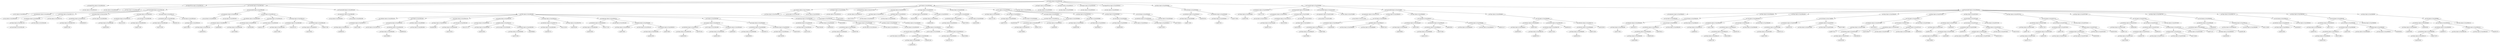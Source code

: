 strict digraph  {
<_ast.alias object at 0xa20681410>;
<_ast.ImportFrom object at 0xa20681450>;
<_ast.alias object at 0xa20681490>;
<_ast.ImportFrom object at 0xa20681510>;
<_ast.Str object at 0xa20681610>;
<_ast.Expr object at 0xa20681550>;
<_ast.arg object at 0xa20681650>;
<_ast.arguments object at 0xa20681690>;
<_ast.Load object at 0x10295c1d0>;
<_ast.Name object at 0xa20681790>;
<_ast.Store object at 0x10295c290>;
<_ast.Attribute object at 0xa206816d0>;
<_ast.Num object at 0xa20681750>;
<_ast.Assign object at 0xa20681710>;
<_ast.Name object at 0xa206817d0>;
Load9257549;
<_ast.Attribute object at 0xa20681810>;
Store8098470;
<_ast.Num object at 0xa20681890>;
<_ast.Assign object at 0xa2a13d790>;
<_ast.Name object at 0xa206818d0>;
Load9329444;
<_ast.Attribute object at 0xa20681910>;
Store1419235;
<_ast.Name object at 0xa20681950>;
Load5271958;
<_ast.Call object at 0xa20681990>;
<_ast.Assign object at 0xa20681850>;
<_ast.Name object at 0xa20681a90>;
Load7312305;
<_ast.Attribute object at 0xa206819d0>;
Store6061104;
<_ast.Name object at 0xa20681b10>;
Load2574006;
<_ast.Call object at 0xa20681a50>;
<_ast.Assign object at 0xa20681a10>;
<_ast.FunctionDef object at 0xa206815d0>;
<_ast.arg object at 0xa20681b90>;
<_ast.arg object at 0xa20681b50>;
<_ast.arguments object at 0xa20681ad0>;
<_ast.Name object at 0xa20681c50>;
Load5506765;
<_ast.Attribute object at 0xa20681c90>;
Load8489366;
<_ast.withitem object at 0xa20681bd0>;
<_ast.Name object at 0xa20681d90>;
Load7285406;
<_ast.Attribute object at 0xa20681cd0>;
Store4643891;
<_ast.Name object at 0xa20681d50>;
Load4241734;
<_ast.Assign object at 0xa20681d10>;
<_ast.Name object at 0xa20681e90>;
Load2473408;
<_ast.Attribute object at 0xa20681dd0>;
Store3916741;
<_ast.Name object at 0xa20681f10>;
Load1540041;
<_ast.Attribute object at 0xa20681e50>;
Load4017095;
<_ast.Assign object at 0xa20681e10>;
<_ast.With object at 0xa20681c10>;
<_ast.FunctionDef object at 0xa18065ad0>;
<_ast.arg object at 0xa20681f50>;
<_ast.arg object at 0xa20681090>;
<_ast.arguments object at 0xa20681f90>;
<_ast.Name object at 0xa20845250>;
Load6666232;
<_ast.Attribute object at 0xa20845110>;
Load2213849;
<_ast.withitem object at 0xa20845190>;
<_ast.Not object at 0x1029617d0>;
<_ast.Name object at 0xa208450d0>;
Load3198969;
<_ast.Attribute object at 0xa20845350>;
Load8695528;
<_ast.UnaryOp object at 0xa20845050>;
<_ast.Num object at 0xa208453d0>;
<_ast.Return object at 0xa1fd595d0>;
<_ast.If object at 0xa208452d0>;
<_ast.Name object at 0xa20845450>;
Store8093089;
<_ast.Name object at 0xa208454d0>;
Load1422916;
<_ast.Call object at 0xa208451d0>;
<_ast.Assign object at 0xa20845150>;
<_ast.Name object at 0xa20845550>;
Store1267119;
<_ast.Name object at 0xa208455d0>;
Load3610056;
<_ast.Sub object at 0x10295cd50>;
<_ast.Name object at 0xa20845690>;
Load7872002;
<_ast.Attribute object at 0xa20845390>;
Load1868068;
<_ast.BinOp object at 0xa20845310>;
<_ast.Assign object at 0xa20845290>;
<_ast.Name object at 0xa20845490>;
Load3484719;
<_ast.Attribute object at 0xa20845710>;
Store142349;
<_ast.Name object at 0xa20845790>;
Load2595289;
<_ast.Assign object at 0xa20845410>;
<_ast.Name object at 0xa20845590>;
Load5616929;
<_ast.Attribute object at 0xa20845810>;
Store3172342;
<_ast.Add object at 0x10295cc90>;
<_ast.Name object at 0xa20845650>;
Load9750657;
<_ast.Mult object at 0x10295ce10>;
<_ast.Name object at 0xa208456d0>;
Load3621959;
<_ast.Attribute object at 0xa20845910>;
Load8479585;
<_ast.BinOp object at 0xa20845890>;
<_ast.AugAssign object at 0xa20845510>;
<_ast.Name object at 0xa208457d0>;
Load5939302;
<_ast.Attribute object at 0xa20845a10>;
Load7831592;
<_ast.Gt object at 0x102961d90>;
<_ast.Name object at 0xa20845850>;
Load8451049;
<_ast.Attribute object at 0xa20845a90>;
Load6638287;
<_ast.Compare object at 0xa20845750>;
<_ast.Name object at 0xa20845bd0>;
Load4480058;
<_ast.Attribute object at 0xa208458d0>;
Store4685747;
<_ast.Name object at 0xa20845c50>;
Load7269294;
<_ast.Attribute object at 0xa20845950>;
Load9136679;
<_ast.Assign object at 0xa20845b50>;
<_ast.If object at 0xa20845990>;
<_ast.Name object at 0xa20845a50>;
Load2103192;
<_ast.Attribute object at 0xa20845cd0>;
Store7663459;
<_ast.Name object at 0xa20845d50>;
Load4940320;
<_ast.AugAssign object at 0xa208459d0>;
Sub5258058;
<_ast.Name object at 0xa20845e50>;
Load106935;
<_ast.Attribute object at 0xa20845b90>;
Load4827867;
<_ast.GtE object at 0x102961e50>;
<_ast.Num object at 0xa20845c10>;
<_ast.Compare object at 0xa20845dd0>;
<_ast.Num object at 0xa20845c90>;
<_ast.Return object at 0xa20845ed0>;
<_ast.USub object at 0x102961950>;
<_ast.Name object at 0xa20845f90>;
Load6463493;
<_ast.Attribute object at 0xa20845d90>;
Load5001428;
<_ast.UnaryOp object at 0xa20845fd0>;
<_ast.Div object at 0x10295cf90>;
<_ast.Name object at 0xa20845f10>;
Load5192778;
<_ast.Attribute object at 0xa20845e10>;
Load2295882;
<_ast.BinOp object at 0xa20845d10>;
<_ast.Return object at 0xa20845f50>;
<_ast.If object at 0xa20845ad0>;
<_ast.With object at 0xa20681fd0>;
<_ast.FunctionDef object at 0xa20681ed0>;
<_ast.ClassDef object at 0xa20681590>;
<_ast.Name object at 0xa19594390>;
Load7309293;
<_ast.Eq object at 0x102961a90>;
<_ast.Str object at 0xa20839050>;
<_ast.Compare object at 0xa17e5a350>;
<_ast.alias object at 0xa20839150>;
<_ast.Import object at 0xa20839090>;
<_ast.alias object at 0xa20839110>;
<_ast.ImportFrom object at 0xa23197c90>;
<_ast.Name object at 0xa20839190>;
Store2755974;
<_ast.Num object at 0xa20839210>;
<_ast.Num object at 0xa208392d0>;
<_ast.BinOp object at 0xa20839250>;
Mult2644339;
<_ast.Assign object at 0xa208391d0>;
<_ast.Name object at 0xa20839350>;
Store4053586;
<_ast.Name object at 0xa20839410>;
Load8256248;
<_ast.Call object at 0xa20839310>;
<_ast.Assign object at 0xa20839290>;
<_ast.Name object at 0xa20839510>;
Load6150059;
<_ast.Attribute object at 0xa20839450>;
Load2708796;
<_ast.Name object at 0xa208394d0>;
Load4245099;
<_ast.Call object at 0xa20839490>;
<_ast.Expr object at 0xa208393d0>;
<_ast.Name object at 0xa20839550>;
Store1101249;
<_ast.Name object at 0xa208395d0>;
Load8795159;
<_ast.Num object at 0xa20839690>;
<_ast.Call object at 0xa20839610>;
<_ast.Name object at 0xa20839710>;
Store9934042;
<_ast.Name object at 0xa20839750>;
Load7384803;
<_ast.Attribute object at 0xa20839790>;
Load9517476;
<_ast.Name object at 0xa20839810>;
Load495560;
<_ast.Call object at 0xa208396d0>;
<_ast.Assign object at 0xa20839650>;
<_ast.Name object at 0xa20839850>;
Load6587960;
<_ast.Name object at 0xa20839910>;
Load7885627;
<_ast.Call object at 0xa20839890>;
<_ast.Expr object at 0xa208397d0>;
<_ast.Name object at 0xa20839950>;
Load5561905;
<_ast.Str object at 0xa20839a10>;
<_ast.Call object at 0xa20839990>;
<_ast.Expr object at 0xa208398d0>;
<_ast.For object at 0xa20839590>;
<_ast.Name object at 0xa20839b10>;
Load5723870;
<_ast.Attribute object at 0xa20839a50>;
Load7394453;
<_ast.Num object at 0xa20839ad0>;
<_ast.Call object at 0xa20839a90>;
<_ast.Expr object at 0xa208399d0>;
<_ast.If object at 0xa20845e90>;
<_ast.alias object at 0xa20839b50>;
<_ast.Import object at 0xa20839b90>;
<_ast.alias object at 0xa20839bd0>;
<_ast.Import object at 0xa20839c10>;
<_ast.alias object at 0xa20839c50>;
<_ast.Import object at 0xa20839c90>;
<_ast.alias object at 0xa20839cd0>;
<_ast.ImportFrom object at 0xa20839d10>;
<_ast.Name object at 0xa20839dd0>;
Load8711828;
<_ast.Attribute object at 0xa20839e10>;
Load4381943;
<_ast.Name object at 0xa20839e50>;
Load973201;
<_ast.Attribute object at 0xa20839e90>;
Load4715094;
<_ast.Call object at 0xa20839d50>;
<_ast.Expr object at 0xa20839d90>;
<_ast.Name object at 0xa20839ed0>;
Load4837883;
<_ast.Attribute object at 0xa20839f50>;
Load1157303;
<_ast.arg object at 0xa191a8a10>;
<_ast.arguments object at 0xa20839f10>;
<_ast.Name object at 0xa21e04ad0>;
Load4037149;
<_ast.Attribute object at 0xa21e04110>;
Store2292844;
<_ast.Name object at 0xa16adb310>;
Load1281036;
<_ast.Call object at 0xa2c24b250>;
<_ast.Assign object at 0xa1919ef90>;
<_ast.FunctionDef object at 0xa20839fd0>;
<_ast.arg object at 0xa26154f50>;
<_ast.arguments object at 0xa26154e90>;
<_ast.Pass object at 0xa1919af90>;
<_ast.FunctionDef object at 0xa26162e90>;
<_ast.arg object at 0xa21e12390>;
<_ast.arguments object at 0xa1919c190>;
<_ast.Name object at 0xa2068ac50>;
Load4788942;
<_ast.Attribute object at 0xa2068ac90>;
Load8758461;
<_ast.Attribute object at 0xa2068acd0>;
Load2999558;
<_ast.Num object at 0xa2068abd0>;
<_ast.Num object at 0xa2068ab90>;
<_ast.BinOp object at 0xa2068ac10>;
Mult9974182;
<_ast.Call object at 0xa2068ad90>;
<_ast.Expr object at 0xa2068ad10>;
<_ast.Name object at 0xa2068aa90>;
Load8198695;
<_ast.Attribute object at 0xa2068aad0>;
Load5333490;
<_ast.Name object at 0xa2068a9d0>;
Load4142519;
<_ast.Attribute object at 0xa2068aa10>;
Load1974400;
<_ast.Attribute object at 0xa2068aa50>;
Load6628954;
<_ast.Num object at 0xa2068a950>;
<_ast.Num object at 0xa2068a910>;
<_ast.BinOp object at 0xa2068a990>;
Mult6224117;
<_ast.Call object at 0xa2068ab10>;
<_ast.Expr object at 0xa2068ab50>;
<_ast.Name object at 0xa2068a810>;
Load6046265;
<_ast.Attribute object at 0xa2068a850>;
Load8376916;
<_ast.Name object at 0xa2068a750>;
Load8897019;
<_ast.Attribute object at 0xa2068a790>;
Load2375326;
<_ast.Attribute object at 0xa2068a7d0>;
Load8005425;
<_ast.Name object at 0xa2068a690>;
Load9044746;
<_ast.Attribute object at 0xa2068a6d0>;
Load6214168;
<_ast.Attribute object at 0xa2068a710>;
Load1020545;
<_ast.Call object at 0xa2068a890>;
<_ast.Expr object at 0xa2068a8d0>;
<_ast.FunctionDef object at 0xa1919afd0>;
<_ast.arg object at 0xa2068a5d0>;
<_ast.arguments object at 0xa2068a610>;
<_ast.Name object at 0xa2068a490>;
Load3373595;
<_ast.Attribute object at 0xa2068a4d0>;
Load5430270;
<_ast.Name object at 0xa2068a390>;
Load6294694;
<_ast.Attribute object at 0xa2068a3d0>;
Load6942636;
<_ast.Attribute object at 0xa2068a410>;
Load5538413;
<_ast.Num object at 0xa2068a350>;
<_ast.Call object at 0xa2068a450>;
<_ast.Num object at 0xa2068a310>;
<_ast.Call object at 0xa2068a550>;
<_ast.Expr object at 0xa2068a590>;
<_ast.Name object at 0xa2068a210>;
Load8685257;
<_ast.Attribute object at 0xa2068a250>;
Load2113890;
<_ast.Name object at 0xa2068a110>;
Load657563;
<_ast.Attribute object at 0xa2068a150>;
Load4168599;
<_ast.Attribute object at 0xa2068a190>;
Load2652792;
<_ast.Num object at 0xa2068a0d0>;
<_ast.Call object at 0xa2068a1d0>;
<_ast.Num object at 0xa2068a090>;
<_ast.Call object at 0xa2068a290>;
<_ast.Expr object at 0xa2068a2d0>;
<_ast.Name object at 0xa2067bf50>;
Load6703825;
<_ast.Attribute object at 0xa2067bf90>;
Load3015122;
<_ast.Attribute object at 0xa2067bfd0>;
Load5424781;
<_ast.Num object at 0xa2067bed0>;
<_ast.Num object at 0xa2067be90>;
<_ast.BinOp object at 0xa2067bf10>;
Mult2074688;
<_ast.Call object at 0xa17e69d90>;
<_ast.Expr object at 0xa2068a050>;
<_ast.Name object at 0xa2067bd90>;
Load9677621;
<_ast.Attribute object at 0xa2067bdd0>;
Load1268146;
<_ast.Name object at 0xa2067bc50>;
Load2429205;
<_ast.Attribute object at 0xa2067bcd0>;
Load3488318;
<_ast.Attribute object at 0xa2067bd10>;
Load2552840;
<_ast.Num object at 0xa2067bbd0>;
<_ast.Num object at 0xa2067bb90>;
<_ast.BinOp object at 0xa2067bc10>;
Mult9565910;
<_ast.Call object at 0xa2067bd50>;
<_ast.Num object at 0xa2067bb50>;
<_ast.Call object at 0xa2067be10>;
<_ast.Expr object at 0xa2067be50>;
<_ast.Name object at 0xa2067ba50>;
Load9651193;
<_ast.Attribute object at 0xa2067ba90>;
Load4856617;
<_ast.Name object at 0xa2067b950>;
Load1185962;
<_ast.Attribute object at 0xa2067b990>;
Load8548887;
<_ast.Attribute object at 0xa2067b9d0>;
Load4829767;
<_ast.Num object at 0xa2067b890>;
<_ast.Num object at 0xa2067b850>;
<_ast.BinOp object at 0xa2067b8d0>;
Mult9423525;
<_ast.Num object at 0xa2067b810>;
<_ast.BinOp object at 0xa2067b910>;
Mult1616419;
<_ast.Call object at 0xa2067ba10>;
<_ast.Num object at 0xa2067b7d0>;
<_ast.Call object at 0xa2067bad0>;
<_ast.Expr object at 0xa2067bb10>;
<_ast.Name object at 0xa2067b690>;
Load8977561;
<_ast.Attribute object at 0xa2067b6d0>;
Load3527230;
<_ast.Name object at 0xa2067b590>;
Load2537732;
<_ast.Attribute object at 0xa2067b5d0>;
Load6925991;
<_ast.Attribute object at 0xa2067b610>;
Load8337364;
<_ast.Num object at 0xa2067b4d0>;
<_ast.Num object at 0xa2067b490>;
<_ast.BinOp object at 0xa2067b510>;
Mult6049382;
<_ast.Num object at 0xa2067b450>;
<_ast.BinOp object at 0xa2067b550>;
Mult2819505;
<_ast.Call object at 0xa2067b650>;
<_ast.Num object at 0xa2067b410>;
<_ast.Call object at 0xa2067b710>;
<_ast.Expr object at 0xa2067b750>;
<_ast.Name object at 0xa2067b2d0>;
Load8511422;
<_ast.Attribute object at 0xa2067b310>;
Load6604994;
<_ast.Name object at 0xa2067b1d0>;
Load1238450;
<_ast.Attribute object at 0xa2067b210>;
Load4003760;
<_ast.Attribute object at 0xa2067b250>;
Load684150;
<_ast.Num object at 0xa2067b110>;
<_ast.Num object at 0xa2067b0d0>;
<_ast.BinOp object at 0xa2067b150>;
Mult2740483;
<_ast.Num object at 0xa2067b090>;
<_ast.BinOp object at 0xa2067b190>;
Mult971437;
<_ast.Call object at 0xa2067b290>;
<_ast.Num object at 0xa2067b050>;
<_ast.Call object at 0xa2067b350>;
<_ast.Expr object at 0xa2067b3d0>;
<_ast.Name object at 0xa20685650>;
Load5484303;
<_ast.Attribute object at 0xa20685a90>;
Load4081298;
<_ast.Attribute object at 0xa20685ad0>;
Load2969307;
<_ast.Num object at 0xa20685c50>;
<_ast.Num object at 0xa206858d0>;
<_ast.BinOp object at 0xa20685c10>;
Mult1152489;
<_ast.Call object at 0xa20685850>;
<_ast.Expr object at 0xa206857d0>;
<_ast.Name object at 0xa20685b10>;
Load8324390;
<_ast.Attribute object at 0xa20685450>;
Load4908407;
<_ast.Num object at 0xa20685b50>;
<_ast.Call object at 0xa20685510>;
<_ast.Expr object at 0xa20685710>;
<_ast.Name object at 0xa20685d50>;
Load6567922;
<_ast.Attribute object at 0xa20685d10>;
Load1271511;
<_ast.Name object at 0xa20685e50>;
Load4976352;
<_ast.Attribute object at 0xa20685e10>;
Load7613894;
<_ast.Attribute object at 0xa20685dd0>;
Load407298;
<_ast.Num object at 0xa20685ed0>;
<_ast.Num object at 0xa20685f10>;
<_ast.BinOp object at 0xa20685e90>;
Mult8485851;
<_ast.Call object at 0xa20685d90>;
<_ast.Num object at 0xa20685f50>;
<_ast.Call object at 0xa20685cd0>;
<_ast.Expr object at 0xa20685c90>;
<_ast.Name object at 0xa20685b90>;
Load8449565;
<_ast.Attribute object at 0xa20685bd0>;
Load6569582;
<_ast.Name object at 0xa20685110>;
Load3555092;
<_ast.Attribute object at 0xa206850d0>;
Load4274079;
<_ast.Attribute object at 0xa20685090>;
Load6088773;
<_ast.Num object at 0xa20685190>;
<_ast.Num object at 0xa206851d0>;
<_ast.BinOp object at 0xa20685150>;
Mult381579;
<_ast.Call object at 0xa20685050>;
<_ast.Num object at 0xa20685210>;
<_ast.Call object at 0xa20685fd0>;
<_ast.Expr object at 0xa20685f90>;
<_ast.FunctionDef object at 0xa2068a650>;
<_ast.ClassDef object at 0xa20839f90>;
<_ast.Module object at 0xa20681390>;
<_ast.ImportFrom object at 0xa20681450> -> <_ast.alias object at 0xa20681410>;
<_ast.ImportFrom object at 0xa20681510> -> <_ast.alias object at 0xa20681490>;
<_ast.Expr object at 0xa20681550> -> <_ast.Str object at 0xa20681610>;
<_ast.arguments object at 0xa20681690> -> <_ast.arg object at 0xa20681650>;
<_ast.Name object at 0xa20681790> -> <_ast.Load object at 0x10295c1d0>;
<_ast.Attribute object at 0xa206816d0> -> <_ast.Name object at 0xa20681790>;
<_ast.Attribute object at 0xa206816d0> -> <_ast.Store object at 0x10295c290>;
<_ast.Assign object at 0xa20681710> -> <_ast.Attribute object at 0xa206816d0>;
<_ast.Assign object at 0xa20681710> -> <_ast.Num object at 0xa20681750>;
<_ast.Name object at 0xa206817d0> -> Load9257549;
<_ast.Attribute object at 0xa20681810> -> <_ast.Name object at 0xa206817d0>;
<_ast.Attribute object at 0xa20681810> -> Store8098470;
<_ast.Assign object at 0xa2a13d790> -> <_ast.Attribute object at 0xa20681810>;
<_ast.Assign object at 0xa2a13d790> -> <_ast.Num object at 0xa20681890>;
<_ast.Name object at 0xa206818d0> -> Load9329444;
<_ast.Attribute object at 0xa20681910> -> <_ast.Name object at 0xa206818d0>;
<_ast.Attribute object at 0xa20681910> -> Store1419235;
<_ast.Name object at 0xa20681950> -> Load5271958;
<_ast.Call object at 0xa20681990> -> <_ast.Name object at 0xa20681950>;
<_ast.Assign object at 0xa20681850> -> <_ast.Attribute object at 0xa20681910>;
<_ast.Assign object at 0xa20681850> -> <_ast.Call object at 0xa20681990>;
<_ast.Name object at 0xa20681a90> -> Load7312305;
<_ast.Attribute object at 0xa206819d0> -> <_ast.Name object at 0xa20681a90>;
<_ast.Attribute object at 0xa206819d0> -> Store6061104;
<_ast.Name object at 0xa20681b10> -> Load2574006;
<_ast.Call object at 0xa20681a50> -> <_ast.Name object at 0xa20681b10>;
<_ast.Assign object at 0xa20681a10> -> <_ast.Attribute object at 0xa206819d0>;
<_ast.Assign object at 0xa20681a10> -> <_ast.Call object at 0xa20681a50>;
<_ast.FunctionDef object at 0xa206815d0> -> <_ast.arguments object at 0xa20681690>;
<_ast.FunctionDef object at 0xa206815d0> -> <_ast.Assign object at 0xa20681710>;
<_ast.FunctionDef object at 0xa206815d0> -> <_ast.Assign object at 0xa2a13d790>;
<_ast.FunctionDef object at 0xa206815d0> -> <_ast.Assign object at 0xa20681850>;
<_ast.FunctionDef object at 0xa206815d0> -> <_ast.Assign object at 0xa20681a10>;
<_ast.arguments object at 0xa20681ad0> -> <_ast.arg object at 0xa20681b90>;
<_ast.arguments object at 0xa20681ad0> -> <_ast.arg object at 0xa20681b50>;
<_ast.Name object at 0xa20681c50> -> Load5506765;
<_ast.Attribute object at 0xa20681c90> -> <_ast.Name object at 0xa20681c50>;
<_ast.Attribute object at 0xa20681c90> -> Load8489366;
<_ast.withitem object at 0xa20681bd0> -> <_ast.Attribute object at 0xa20681c90>;
<_ast.Name object at 0xa20681d90> -> Load7285406;
<_ast.Attribute object at 0xa20681cd0> -> <_ast.Name object at 0xa20681d90>;
<_ast.Attribute object at 0xa20681cd0> -> Store4643891;
<_ast.Name object at 0xa20681d50> -> Load4241734;
<_ast.Assign object at 0xa20681d10> -> <_ast.Attribute object at 0xa20681cd0>;
<_ast.Assign object at 0xa20681d10> -> <_ast.Name object at 0xa20681d50>;
<_ast.Name object at 0xa20681e90> -> Load2473408;
<_ast.Attribute object at 0xa20681dd0> -> <_ast.Name object at 0xa20681e90>;
<_ast.Attribute object at 0xa20681dd0> -> Store3916741;
<_ast.Name object at 0xa20681f10> -> Load1540041;
<_ast.Attribute object at 0xa20681e50> -> <_ast.Name object at 0xa20681f10>;
<_ast.Attribute object at 0xa20681e50> -> Load4017095;
<_ast.Assign object at 0xa20681e10> -> <_ast.Attribute object at 0xa20681dd0>;
<_ast.Assign object at 0xa20681e10> -> <_ast.Attribute object at 0xa20681e50>;
<_ast.With object at 0xa20681c10> -> <_ast.withitem object at 0xa20681bd0>;
<_ast.With object at 0xa20681c10> -> <_ast.Assign object at 0xa20681d10>;
<_ast.With object at 0xa20681c10> -> <_ast.Assign object at 0xa20681e10>;
<_ast.FunctionDef object at 0xa18065ad0> -> <_ast.arguments object at 0xa20681ad0>;
<_ast.FunctionDef object at 0xa18065ad0> -> <_ast.With object at 0xa20681c10>;
<_ast.arguments object at 0xa20681f90> -> <_ast.arg object at 0xa20681f50>;
<_ast.arguments object at 0xa20681f90> -> <_ast.arg object at 0xa20681090>;
<_ast.Name object at 0xa20845250> -> Load6666232;
<_ast.Attribute object at 0xa20845110> -> <_ast.Name object at 0xa20845250>;
<_ast.Attribute object at 0xa20845110> -> Load2213849;
<_ast.withitem object at 0xa20845190> -> <_ast.Attribute object at 0xa20845110>;
<_ast.Name object at 0xa208450d0> -> Load3198969;
<_ast.Attribute object at 0xa20845350> -> <_ast.Name object at 0xa208450d0>;
<_ast.Attribute object at 0xa20845350> -> Load8695528;
<_ast.UnaryOp object at 0xa20845050> -> <_ast.Not object at 0x1029617d0>;
<_ast.UnaryOp object at 0xa20845050> -> <_ast.Attribute object at 0xa20845350>;
<_ast.Return object at 0xa1fd595d0> -> <_ast.Num object at 0xa208453d0>;
<_ast.If object at 0xa208452d0> -> <_ast.UnaryOp object at 0xa20845050>;
<_ast.If object at 0xa208452d0> -> <_ast.Return object at 0xa1fd595d0>;
<_ast.Name object at 0xa20845450> -> Store8093089;
<_ast.Name object at 0xa208454d0> -> Load1422916;
<_ast.Call object at 0xa208451d0> -> <_ast.Name object at 0xa208454d0>;
<_ast.Assign object at 0xa20845150> -> <_ast.Name object at 0xa20845450>;
<_ast.Assign object at 0xa20845150> -> <_ast.Call object at 0xa208451d0>;
<_ast.Name object at 0xa20845550> -> Store1267119;
<_ast.Name object at 0xa208455d0> -> Load3610056;
<_ast.Name object at 0xa20845690> -> Load7872002;
<_ast.Attribute object at 0xa20845390> -> <_ast.Name object at 0xa20845690>;
<_ast.Attribute object at 0xa20845390> -> Load1868068;
<_ast.BinOp object at 0xa20845310> -> <_ast.Name object at 0xa208455d0>;
<_ast.BinOp object at 0xa20845310> -> <_ast.Sub object at 0x10295cd50>;
<_ast.BinOp object at 0xa20845310> -> <_ast.Attribute object at 0xa20845390>;
<_ast.Assign object at 0xa20845290> -> <_ast.Name object at 0xa20845550>;
<_ast.Assign object at 0xa20845290> -> <_ast.BinOp object at 0xa20845310>;
<_ast.Name object at 0xa20845490> -> Load3484719;
<_ast.Attribute object at 0xa20845710> -> <_ast.Name object at 0xa20845490>;
<_ast.Attribute object at 0xa20845710> -> Store142349;
<_ast.Name object at 0xa20845790> -> Load2595289;
<_ast.Assign object at 0xa20845410> -> <_ast.Attribute object at 0xa20845710>;
<_ast.Assign object at 0xa20845410> -> <_ast.Name object at 0xa20845790>;
<_ast.Name object at 0xa20845590> -> Load5616929;
<_ast.Attribute object at 0xa20845810> -> <_ast.Name object at 0xa20845590>;
<_ast.Attribute object at 0xa20845810> -> Store3172342;
<_ast.Name object at 0xa20845650> -> Load9750657;
<_ast.Name object at 0xa208456d0> -> Load3621959;
<_ast.Attribute object at 0xa20845910> -> <_ast.Name object at 0xa208456d0>;
<_ast.Attribute object at 0xa20845910> -> Load8479585;
<_ast.BinOp object at 0xa20845890> -> <_ast.Name object at 0xa20845650>;
<_ast.BinOp object at 0xa20845890> -> <_ast.Mult object at 0x10295ce10>;
<_ast.BinOp object at 0xa20845890> -> <_ast.Attribute object at 0xa20845910>;
<_ast.AugAssign object at 0xa20845510> -> <_ast.Attribute object at 0xa20845810>;
<_ast.AugAssign object at 0xa20845510> -> <_ast.Add object at 0x10295cc90>;
<_ast.AugAssign object at 0xa20845510> -> <_ast.BinOp object at 0xa20845890>;
<_ast.Name object at 0xa208457d0> -> Load5939302;
<_ast.Attribute object at 0xa20845a10> -> <_ast.Name object at 0xa208457d0>;
<_ast.Attribute object at 0xa20845a10> -> Load7831592;
<_ast.Name object at 0xa20845850> -> Load8451049;
<_ast.Attribute object at 0xa20845a90> -> <_ast.Name object at 0xa20845850>;
<_ast.Attribute object at 0xa20845a90> -> Load6638287;
<_ast.Compare object at 0xa20845750> -> <_ast.Attribute object at 0xa20845a10>;
<_ast.Compare object at 0xa20845750> -> <_ast.Gt object at 0x102961d90>;
<_ast.Compare object at 0xa20845750> -> <_ast.Attribute object at 0xa20845a90>;
<_ast.Name object at 0xa20845bd0> -> Load4480058;
<_ast.Attribute object at 0xa208458d0> -> <_ast.Name object at 0xa20845bd0>;
<_ast.Attribute object at 0xa208458d0> -> Store4685747;
<_ast.Name object at 0xa20845c50> -> Load7269294;
<_ast.Attribute object at 0xa20845950> -> <_ast.Name object at 0xa20845c50>;
<_ast.Attribute object at 0xa20845950> -> Load9136679;
<_ast.Assign object at 0xa20845b50> -> <_ast.Attribute object at 0xa208458d0>;
<_ast.Assign object at 0xa20845b50> -> <_ast.Attribute object at 0xa20845950>;
<_ast.If object at 0xa20845990> -> <_ast.Compare object at 0xa20845750>;
<_ast.If object at 0xa20845990> -> <_ast.Assign object at 0xa20845b50>;
<_ast.Name object at 0xa20845a50> -> Load2103192;
<_ast.Attribute object at 0xa20845cd0> -> <_ast.Name object at 0xa20845a50>;
<_ast.Attribute object at 0xa20845cd0> -> Store7663459;
<_ast.Name object at 0xa20845d50> -> Load4940320;
<_ast.AugAssign object at 0xa208459d0> -> <_ast.Attribute object at 0xa20845cd0>;
<_ast.AugAssign object at 0xa208459d0> -> Sub5258058;
<_ast.AugAssign object at 0xa208459d0> -> <_ast.Name object at 0xa20845d50>;
<_ast.Name object at 0xa20845e50> -> Load106935;
<_ast.Attribute object at 0xa20845b90> -> <_ast.Name object at 0xa20845e50>;
<_ast.Attribute object at 0xa20845b90> -> Load4827867;
<_ast.Compare object at 0xa20845dd0> -> <_ast.Attribute object at 0xa20845b90>;
<_ast.Compare object at 0xa20845dd0> -> <_ast.GtE object at 0x102961e50>;
<_ast.Compare object at 0xa20845dd0> -> <_ast.Num object at 0xa20845c10>;
<_ast.Return object at 0xa20845ed0> -> <_ast.Num object at 0xa20845c90>;
<_ast.Name object at 0xa20845f90> -> Load6463493;
<_ast.Attribute object at 0xa20845d90> -> <_ast.Name object at 0xa20845f90>;
<_ast.Attribute object at 0xa20845d90> -> Load5001428;
<_ast.UnaryOp object at 0xa20845fd0> -> <_ast.USub object at 0x102961950>;
<_ast.UnaryOp object at 0xa20845fd0> -> <_ast.Attribute object at 0xa20845d90>;
<_ast.Name object at 0xa20845f10> -> Load5192778;
<_ast.Attribute object at 0xa20845e10> -> <_ast.Name object at 0xa20845f10>;
<_ast.Attribute object at 0xa20845e10> -> Load2295882;
<_ast.BinOp object at 0xa20845d10> -> <_ast.UnaryOp object at 0xa20845fd0>;
<_ast.BinOp object at 0xa20845d10> -> <_ast.Div object at 0x10295cf90>;
<_ast.BinOp object at 0xa20845d10> -> <_ast.Attribute object at 0xa20845e10>;
<_ast.Return object at 0xa20845f50> -> <_ast.BinOp object at 0xa20845d10>;
<_ast.If object at 0xa20845ad0> -> <_ast.Compare object at 0xa20845dd0>;
<_ast.If object at 0xa20845ad0> -> <_ast.Return object at 0xa20845ed0>;
<_ast.If object at 0xa20845ad0> -> <_ast.Return object at 0xa20845f50>;
<_ast.With object at 0xa20681fd0> -> <_ast.withitem object at 0xa20845190>;
<_ast.With object at 0xa20681fd0> -> <_ast.If object at 0xa208452d0>;
<_ast.With object at 0xa20681fd0> -> <_ast.Assign object at 0xa20845150>;
<_ast.With object at 0xa20681fd0> -> <_ast.Assign object at 0xa20845290>;
<_ast.With object at 0xa20681fd0> -> <_ast.Assign object at 0xa20845410>;
<_ast.With object at 0xa20681fd0> -> <_ast.AugAssign object at 0xa20845510>;
<_ast.With object at 0xa20681fd0> -> <_ast.If object at 0xa20845990>;
<_ast.With object at 0xa20681fd0> -> <_ast.AugAssign object at 0xa208459d0>;
<_ast.With object at 0xa20681fd0> -> <_ast.If object at 0xa20845ad0>;
<_ast.FunctionDef object at 0xa20681ed0> -> <_ast.arguments object at 0xa20681f90>;
<_ast.FunctionDef object at 0xa20681ed0> -> <_ast.With object at 0xa20681fd0>;
<_ast.ClassDef object at 0xa20681590> -> <_ast.Expr object at 0xa20681550>;
<_ast.ClassDef object at 0xa20681590> -> <_ast.FunctionDef object at 0xa206815d0>;
<_ast.ClassDef object at 0xa20681590> -> <_ast.FunctionDef object at 0xa18065ad0>;
<_ast.ClassDef object at 0xa20681590> -> <_ast.FunctionDef object at 0xa20681ed0>;
<_ast.Name object at 0xa19594390> -> Load7309293;
<_ast.Compare object at 0xa17e5a350> -> <_ast.Name object at 0xa19594390>;
<_ast.Compare object at 0xa17e5a350> -> <_ast.Eq object at 0x102961a90>;
<_ast.Compare object at 0xa17e5a350> -> <_ast.Str object at 0xa20839050>;
<_ast.Import object at 0xa20839090> -> <_ast.alias object at 0xa20839150>;
<_ast.ImportFrom object at 0xa23197c90> -> <_ast.alias object at 0xa20839110>;
<_ast.Name object at 0xa20839190> -> Store2755974;
<_ast.BinOp object at 0xa20839250> -> <_ast.Num object at 0xa20839210>;
<_ast.BinOp object at 0xa20839250> -> Mult2644339;
<_ast.BinOp object at 0xa20839250> -> <_ast.Num object at 0xa208392d0>;
<_ast.Assign object at 0xa208391d0> -> <_ast.Name object at 0xa20839190>;
<_ast.Assign object at 0xa208391d0> -> <_ast.BinOp object at 0xa20839250>;
<_ast.Name object at 0xa20839350> -> Store4053586;
<_ast.Name object at 0xa20839410> -> Load8256248;
<_ast.Call object at 0xa20839310> -> <_ast.Name object at 0xa20839410>;
<_ast.Assign object at 0xa20839290> -> <_ast.Name object at 0xa20839350>;
<_ast.Assign object at 0xa20839290> -> <_ast.Call object at 0xa20839310>;
<_ast.Name object at 0xa20839510> -> Load6150059;
<_ast.Attribute object at 0xa20839450> -> <_ast.Name object at 0xa20839510>;
<_ast.Attribute object at 0xa20839450> -> Load2708796;
<_ast.Name object at 0xa208394d0> -> Load4245099;
<_ast.Call object at 0xa20839490> -> <_ast.Attribute object at 0xa20839450>;
<_ast.Call object at 0xa20839490> -> <_ast.Name object at 0xa208394d0>;
<_ast.Expr object at 0xa208393d0> -> <_ast.Call object at 0xa20839490>;
<_ast.Name object at 0xa20839550> -> Store1101249;
<_ast.Name object at 0xa208395d0> -> Load8795159;
<_ast.Call object at 0xa20839610> -> <_ast.Name object at 0xa208395d0>;
<_ast.Call object at 0xa20839610> -> <_ast.Num object at 0xa20839690>;
<_ast.Name object at 0xa20839710> -> Store9934042;
<_ast.Name object at 0xa20839750> -> Load7384803;
<_ast.Attribute object at 0xa20839790> -> <_ast.Name object at 0xa20839750>;
<_ast.Attribute object at 0xa20839790> -> Load9517476;
<_ast.Name object at 0xa20839810> -> Load495560;
<_ast.Call object at 0xa208396d0> -> <_ast.Attribute object at 0xa20839790>;
<_ast.Call object at 0xa208396d0> -> <_ast.Name object at 0xa20839810>;
<_ast.Assign object at 0xa20839650> -> <_ast.Name object at 0xa20839710>;
<_ast.Assign object at 0xa20839650> -> <_ast.Call object at 0xa208396d0>;
<_ast.Name object at 0xa20839850> -> Load6587960;
<_ast.Name object at 0xa20839910> -> Load7885627;
<_ast.Call object at 0xa20839890> -> <_ast.Name object at 0xa20839850>;
<_ast.Call object at 0xa20839890> -> <_ast.Name object at 0xa20839910>;
<_ast.Expr object at 0xa208397d0> -> <_ast.Call object at 0xa20839890>;
<_ast.Name object at 0xa20839950> -> Load5561905;
<_ast.Call object at 0xa20839990> -> <_ast.Name object at 0xa20839950>;
<_ast.Call object at 0xa20839990> -> <_ast.Str object at 0xa20839a10>;
<_ast.Expr object at 0xa208398d0> -> <_ast.Call object at 0xa20839990>;
<_ast.For object at 0xa20839590> -> <_ast.Name object at 0xa20839550>;
<_ast.For object at 0xa20839590> -> <_ast.Call object at 0xa20839610>;
<_ast.For object at 0xa20839590> -> <_ast.Assign object at 0xa20839650>;
<_ast.For object at 0xa20839590> -> <_ast.Expr object at 0xa208397d0>;
<_ast.For object at 0xa20839590> -> <_ast.Expr object at 0xa208398d0>;
<_ast.Name object at 0xa20839b10> -> Load5723870;
<_ast.Attribute object at 0xa20839a50> -> <_ast.Name object at 0xa20839b10>;
<_ast.Attribute object at 0xa20839a50> -> Load7394453;
<_ast.Call object at 0xa20839a90> -> <_ast.Attribute object at 0xa20839a50>;
<_ast.Call object at 0xa20839a90> -> <_ast.Num object at 0xa20839ad0>;
<_ast.Expr object at 0xa208399d0> -> <_ast.Call object at 0xa20839a90>;
<_ast.If object at 0xa20845e90> -> <_ast.Compare object at 0xa17e5a350>;
<_ast.If object at 0xa20845e90> -> <_ast.Import object at 0xa20839090>;
<_ast.If object at 0xa20845e90> -> <_ast.ImportFrom object at 0xa23197c90>;
<_ast.If object at 0xa20845e90> -> <_ast.Assign object at 0xa208391d0>;
<_ast.If object at 0xa20845e90> -> <_ast.Assign object at 0xa20839290>;
<_ast.If object at 0xa20845e90> -> <_ast.Expr object at 0xa208393d0>;
<_ast.If object at 0xa20845e90> -> <_ast.For object at 0xa20839590>;
<_ast.If object at 0xa20845e90> -> <_ast.Expr object at 0xa208399d0>;
<_ast.Import object at 0xa20839b90> -> <_ast.alias object at 0xa20839b50>;
<_ast.Import object at 0xa20839c10> -> <_ast.alias object at 0xa20839bd0>;
<_ast.Import object at 0xa20839c90> -> <_ast.alias object at 0xa20839c50>;
<_ast.ImportFrom object at 0xa20839d10> -> <_ast.alias object at 0xa20839cd0>;
<_ast.Name object at 0xa20839dd0> -> Load8711828;
<_ast.Attribute object at 0xa20839e10> -> <_ast.Name object at 0xa20839dd0>;
<_ast.Attribute object at 0xa20839e10> -> Load4381943;
<_ast.Name object at 0xa20839e50> -> Load973201;
<_ast.Attribute object at 0xa20839e90> -> <_ast.Name object at 0xa20839e50>;
<_ast.Attribute object at 0xa20839e90> -> Load4715094;
<_ast.Call object at 0xa20839d50> -> <_ast.Attribute object at 0xa20839e10>;
<_ast.Call object at 0xa20839d50> -> <_ast.Attribute object at 0xa20839e90>;
<_ast.Expr object at 0xa20839d90> -> <_ast.Call object at 0xa20839d50>;
<_ast.Name object at 0xa20839ed0> -> Load4837883;
<_ast.Attribute object at 0xa20839f50> -> <_ast.Name object at 0xa20839ed0>;
<_ast.Attribute object at 0xa20839f50> -> Load1157303;
<_ast.arguments object at 0xa20839f10> -> <_ast.arg object at 0xa191a8a10>;
<_ast.Name object at 0xa21e04ad0> -> Load4037149;
<_ast.Attribute object at 0xa21e04110> -> <_ast.Name object at 0xa21e04ad0>;
<_ast.Attribute object at 0xa21e04110> -> Store2292844;
<_ast.Name object at 0xa16adb310> -> Load1281036;
<_ast.Call object at 0xa2c24b250> -> <_ast.Name object at 0xa16adb310>;
<_ast.Assign object at 0xa1919ef90> -> <_ast.Attribute object at 0xa21e04110>;
<_ast.Assign object at 0xa1919ef90> -> <_ast.Call object at 0xa2c24b250>;
<_ast.FunctionDef object at 0xa20839fd0> -> <_ast.arguments object at 0xa20839f10>;
<_ast.FunctionDef object at 0xa20839fd0> -> <_ast.Assign object at 0xa1919ef90>;
<_ast.arguments object at 0xa26154e90> -> <_ast.arg object at 0xa26154f50>;
<_ast.FunctionDef object at 0xa26162e90> -> <_ast.arguments object at 0xa26154e90>;
<_ast.FunctionDef object at 0xa26162e90> -> <_ast.Pass object at 0xa1919af90>;
<_ast.arguments object at 0xa1919c190> -> <_ast.arg object at 0xa21e12390>;
<_ast.Name object at 0xa2068ac50> -> Load4788942;
<_ast.Attribute object at 0xa2068ac90> -> <_ast.Name object at 0xa2068ac50>;
<_ast.Attribute object at 0xa2068ac90> -> Load8758461;
<_ast.Attribute object at 0xa2068acd0> -> <_ast.Attribute object at 0xa2068ac90>;
<_ast.Attribute object at 0xa2068acd0> -> Load2999558;
<_ast.BinOp object at 0xa2068ac10> -> <_ast.Num object at 0xa2068abd0>;
<_ast.BinOp object at 0xa2068ac10> -> Mult9974182;
<_ast.BinOp object at 0xa2068ac10> -> <_ast.Num object at 0xa2068ab90>;
<_ast.Call object at 0xa2068ad90> -> <_ast.Attribute object at 0xa2068acd0>;
<_ast.Call object at 0xa2068ad90> -> <_ast.BinOp object at 0xa2068ac10>;
<_ast.Expr object at 0xa2068ad10> -> <_ast.Call object at 0xa2068ad90>;
<_ast.Name object at 0xa2068aa90> -> Load8198695;
<_ast.Attribute object at 0xa2068aad0> -> <_ast.Name object at 0xa2068aa90>;
<_ast.Attribute object at 0xa2068aad0> -> Load5333490;
<_ast.Name object at 0xa2068a9d0> -> Load4142519;
<_ast.Attribute object at 0xa2068aa10> -> <_ast.Name object at 0xa2068a9d0>;
<_ast.Attribute object at 0xa2068aa10> -> Load1974400;
<_ast.Attribute object at 0xa2068aa50> -> <_ast.Attribute object at 0xa2068aa10>;
<_ast.Attribute object at 0xa2068aa50> -> Load6628954;
<_ast.BinOp object at 0xa2068a990> -> <_ast.Num object at 0xa2068a950>;
<_ast.BinOp object at 0xa2068a990> -> Mult6224117;
<_ast.BinOp object at 0xa2068a990> -> <_ast.Num object at 0xa2068a910>;
<_ast.Call object at 0xa2068ab10> -> <_ast.Attribute object at 0xa2068aad0>;
<_ast.Call object at 0xa2068ab10> -> <_ast.Attribute object at 0xa2068aa50>;
<_ast.Call object at 0xa2068ab10> -> <_ast.BinOp object at 0xa2068a990>;
<_ast.Expr object at 0xa2068ab50> -> <_ast.Call object at 0xa2068ab10>;
<_ast.Name object at 0xa2068a810> -> Load6046265;
<_ast.Attribute object at 0xa2068a850> -> <_ast.Name object at 0xa2068a810>;
<_ast.Attribute object at 0xa2068a850> -> Load8376916;
<_ast.Name object at 0xa2068a750> -> Load8897019;
<_ast.Attribute object at 0xa2068a790> -> <_ast.Name object at 0xa2068a750>;
<_ast.Attribute object at 0xa2068a790> -> Load2375326;
<_ast.Attribute object at 0xa2068a7d0> -> <_ast.Attribute object at 0xa2068a790>;
<_ast.Attribute object at 0xa2068a7d0> -> Load8005425;
<_ast.Name object at 0xa2068a690> -> Load9044746;
<_ast.Attribute object at 0xa2068a6d0> -> <_ast.Name object at 0xa2068a690>;
<_ast.Attribute object at 0xa2068a6d0> -> Load6214168;
<_ast.Attribute object at 0xa2068a710> -> <_ast.Attribute object at 0xa2068a6d0>;
<_ast.Attribute object at 0xa2068a710> -> Load1020545;
<_ast.Call object at 0xa2068a890> -> <_ast.Attribute object at 0xa2068a850>;
<_ast.Call object at 0xa2068a890> -> <_ast.Attribute object at 0xa2068a7d0>;
<_ast.Call object at 0xa2068a890> -> <_ast.Attribute object at 0xa2068a710>;
<_ast.Expr object at 0xa2068a8d0> -> <_ast.Call object at 0xa2068a890>;
<_ast.FunctionDef object at 0xa1919afd0> -> <_ast.arguments object at 0xa1919c190>;
<_ast.FunctionDef object at 0xa1919afd0> -> <_ast.Expr object at 0xa2068ad10>;
<_ast.FunctionDef object at 0xa1919afd0> -> <_ast.Expr object at 0xa2068ab50>;
<_ast.FunctionDef object at 0xa1919afd0> -> <_ast.Expr object at 0xa2068a8d0>;
<_ast.arguments object at 0xa2068a610> -> <_ast.arg object at 0xa2068a5d0>;
<_ast.Name object at 0xa2068a490> -> Load3373595;
<_ast.Attribute object at 0xa2068a4d0> -> <_ast.Name object at 0xa2068a490>;
<_ast.Attribute object at 0xa2068a4d0> -> Load5430270;
<_ast.Name object at 0xa2068a390> -> Load6294694;
<_ast.Attribute object at 0xa2068a3d0> -> <_ast.Name object at 0xa2068a390>;
<_ast.Attribute object at 0xa2068a3d0> -> Load6942636;
<_ast.Attribute object at 0xa2068a410> -> <_ast.Attribute object at 0xa2068a3d0>;
<_ast.Attribute object at 0xa2068a410> -> Load5538413;
<_ast.Call object at 0xa2068a450> -> <_ast.Attribute object at 0xa2068a410>;
<_ast.Call object at 0xa2068a450> -> <_ast.Num object at 0xa2068a350>;
<_ast.Call object at 0xa2068a550> -> <_ast.Attribute object at 0xa2068a4d0>;
<_ast.Call object at 0xa2068a550> -> <_ast.Call object at 0xa2068a450>;
<_ast.Call object at 0xa2068a550> -> <_ast.Num object at 0xa2068a310>;
<_ast.Expr object at 0xa2068a590> -> <_ast.Call object at 0xa2068a550>;
<_ast.Name object at 0xa2068a210> -> Load8685257;
<_ast.Attribute object at 0xa2068a250> -> <_ast.Name object at 0xa2068a210>;
<_ast.Attribute object at 0xa2068a250> -> Load2113890;
<_ast.Name object at 0xa2068a110> -> Load657563;
<_ast.Attribute object at 0xa2068a150> -> <_ast.Name object at 0xa2068a110>;
<_ast.Attribute object at 0xa2068a150> -> Load4168599;
<_ast.Attribute object at 0xa2068a190> -> <_ast.Attribute object at 0xa2068a150>;
<_ast.Attribute object at 0xa2068a190> -> Load2652792;
<_ast.Call object at 0xa2068a1d0> -> <_ast.Attribute object at 0xa2068a190>;
<_ast.Call object at 0xa2068a1d0> -> <_ast.Num object at 0xa2068a0d0>;
<_ast.Call object at 0xa2068a290> -> <_ast.Attribute object at 0xa2068a250>;
<_ast.Call object at 0xa2068a290> -> <_ast.Call object at 0xa2068a1d0>;
<_ast.Call object at 0xa2068a290> -> <_ast.Num object at 0xa2068a090>;
<_ast.Expr object at 0xa2068a2d0> -> <_ast.Call object at 0xa2068a290>;
<_ast.Name object at 0xa2067bf50> -> Load6703825;
<_ast.Attribute object at 0xa2067bf90> -> <_ast.Name object at 0xa2067bf50>;
<_ast.Attribute object at 0xa2067bf90> -> Load3015122;
<_ast.Attribute object at 0xa2067bfd0> -> <_ast.Attribute object at 0xa2067bf90>;
<_ast.Attribute object at 0xa2067bfd0> -> Load5424781;
<_ast.BinOp object at 0xa2067bf10> -> <_ast.Num object at 0xa2067bed0>;
<_ast.BinOp object at 0xa2067bf10> -> Mult2074688;
<_ast.BinOp object at 0xa2067bf10> -> <_ast.Num object at 0xa2067be90>;
<_ast.Call object at 0xa17e69d90> -> <_ast.Attribute object at 0xa2067bfd0>;
<_ast.Call object at 0xa17e69d90> -> <_ast.BinOp object at 0xa2067bf10>;
<_ast.Expr object at 0xa2068a050> -> <_ast.Call object at 0xa17e69d90>;
<_ast.Name object at 0xa2067bd90> -> Load9677621;
<_ast.Attribute object at 0xa2067bdd0> -> <_ast.Name object at 0xa2067bd90>;
<_ast.Attribute object at 0xa2067bdd0> -> Load1268146;
<_ast.Name object at 0xa2067bc50> -> Load2429205;
<_ast.Attribute object at 0xa2067bcd0> -> <_ast.Name object at 0xa2067bc50>;
<_ast.Attribute object at 0xa2067bcd0> -> Load3488318;
<_ast.Attribute object at 0xa2067bd10> -> <_ast.Attribute object at 0xa2067bcd0>;
<_ast.Attribute object at 0xa2067bd10> -> Load2552840;
<_ast.BinOp object at 0xa2067bc10> -> <_ast.Num object at 0xa2067bbd0>;
<_ast.BinOp object at 0xa2067bc10> -> Mult9565910;
<_ast.BinOp object at 0xa2067bc10> -> <_ast.Num object at 0xa2067bb90>;
<_ast.Call object at 0xa2067bd50> -> <_ast.Attribute object at 0xa2067bd10>;
<_ast.Call object at 0xa2067bd50> -> <_ast.BinOp object at 0xa2067bc10>;
<_ast.Call object at 0xa2067be10> -> <_ast.Attribute object at 0xa2067bdd0>;
<_ast.Call object at 0xa2067be10> -> <_ast.Call object at 0xa2067bd50>;
<_ast.Call object at 0xa2067be10> -> <_ast.Num object at 0xa2067bb50>;
<_ast.Expr object at 0xa2067be50> -> <_ast.Call object at 0xa2067be10>;
<_ast.Name object at 0xa2067ba50> -> Load9651193;
<_ast.Attribute object at 0xa2067ba90> -> <_ast.Name object at 0xa2067ba50>;
<_ast.Attribute object at 0xa2067ba90> -> Load4856617;
<_ast.Name object at 0xa2067b950> -> Load1185962;
<_ast.Attribute object at 0xa2067b990> -> <_ast.Name object at 0xa2067b950>;
<_ast.Attribute object at 0xa2067b990> -> Load8548887;
<_ast.Attribute object at 0xa2067b9d0> -> <_ast.Attribute object at 0xa2067b990>;
<_ast.Attribute object at 0xa2067b9d0> -> Load4829767;
<_ast.BinOp object at 0xa2067b8d0> -> <_ast.Num object at 0xa2067b890>;
<_ast.BinOp object at 0xa2067b8d0> -> Mult9423525;
<_ast.BinOp object at 0xa2067b8d0> -> <_ast.Num object at 0xa2067b850>;
<_ast.BinOp object at 0xa2067b910> -> <_ast.BinOp object at 0xa2067b8d0>;
<_ast.BinOp object at 0xa2067b910> -> Mult1616419;
<_ast.BinOp object at 0xa2067b910> -> <_ast.Num object at 0xa2067b810>;
<_ast.Call object at 0xa2067ba10> -> <_ast.Attribute object at 0xa2067b9d0>;
<_ast.Call object at 0xa2067ba10> -> <_ast.BinOp object at 0xa2067b910>;
<_ast.Call object at 0xa2067bad0> -> <_ast.Attribute object at 0xa2067ba90>;
<_ast.Call object at 0xa2067bad0> -> <_ast.Call object at 0xa2067ba10>;
<_ast.Call object at 0xa2067bad0> -> <_ast.Num object at 0xa2067b7d0>;
<_ast.Expr object at 0xa2067bb10> -> <_ast.Call object at 0xa2067bad0>;
<_ast.Name object at 0xa2067b690> -> Load8977561;
<_ast.Attribute object at 0xa2067b6d0> -> <_ast.Name object at 0xa2067b690>;
<_ast.Attribute object at 0xa2067b6d0> -> Load3527230;
<_ast.Name object at 0xa2067b590> -> Load2537732;
<_ast.Attribute object at 0xa2067b5d0> -> <_ast.Name object at 0xa2067b590>;
<_ast.Attribute object at 0xa2067b5d0> -> Load6925991;
<_ast.Attribute object at 0xa2067b610> -> <_ast.Attribute object at 0xa2067b5d0>;
<_ast.Attribute object at 0xa2067b610> -> Load8337364;
<_ast.BinOp object at 0xa2067b510> -> <_ast.Num object at 0xa2067b4d0>;
<_ast.BinOp object at 0xa2067b510> -> Mult6049382;
<_ast.BinOp object at 0xa2067b510> -> <_ast.Num object at 0xa2067b490>;
<_ast.BinOp object at 0xa2067b550> -> <_ast.BinOp object at 0xa2067b510>;
<_ast.BinOp object at 0xa2067b550> -> Mult2819505;
<_ast.BinOp object at 0xa2067b550> -> <_ast.Num object at 0xa2067b450>;
<_ast.Call object at 0xa2067b650> -> <_ast.Attribute object at 0xa2067b610>;
<_ast.Call object at 0xa2067b650> -> <_ast.BinOp object at 0xa2067b550>;
<_ast.Call object at 0xa2067b710> -> <_ast.Attribute object at 0xa2067b6d0>;
<_ast.Call object at 0xa2067b710> -> <_ast.Call object at 0xa2067b650>;
<_ast.Call object at 0xa2067b710> -> <_ast.Num object at 0xa2067b410>;
<_ast.Expr object at 0xa2067b750> -> <_ast.Call object at 0xa2067b710>;
<_ast.Name object at 0xa2067b2d0> -> Load8511422;
<_ast.Attribute object at 0xa2067b310> -> <_ast.Name object at 0xa2067b2d0>;
<_ast.Attribute object at 0xa2067b310> -> Load6604994;
<_ast.Name object at 0xa2067b1d0> -> Load1238450;
<_ast.Attribute object at 0xa2067b210> -> <_ast.Name object at 0xa2067b1d0>;
<_ast.Attribute object at 0xa2067b210> -> Load4003760;
<_ast.Attribute object at 0xa2067b250> -> <_ast.Attribute object at 0xa2067b210>;
<_ast.Attribute object at 0xa2067b250> -> Load684150;
<_ast.BinOp object at 0xa2067b150> -> <_ast.Num object at 0xa2067b110>;
<_ast.BinOp object at 0xa2067b150> -> Mult2740483;
<_ast.BinOp object at 0xa2067b150> -> <_ast.Num object at 0xa2067b0d0>;
<_ast.BinOp object at 0xa2067b190> -> <_ast.BinOp object at 0xa2067b150>;
<_ast.BinOp object at 0xa2067b190> -> Mult971437;
<_ast.BinOp object at 0xa2067b190> -> <_ast.Num object at 0xa2067b090>;
<_ast.Call object at 0xa2067b290> -> <_ast.Attribute object at 0xa2067b250>;
<_ast.Call object at 0xa2067b290> -> <_ast.BinOp object at 0xa2067b190>;
<_ast.Call object at 0xa2067b350> -> <_ast.Attribute object at 0xa2067b310>;
<_ast.Call object at 0xa2067b350> -> <_ast.Call object at 0xa2067b290>;
<_ast.Call object at 0xa2067b350> -> <_ast.Num object at 0xa2067b050>;
<_ast.Expr object at 0xa2067b3d0> -> <_ast.Call object at 0xa2067b350>;
<_ast.Name object at 0xa20685650> -> Load5484303;
<_ast.Attribute object at 0xa20685a90> -> <_ast.Name object at 0xa20685650>;
<_ast.Attribute object at 0xa20685a90> -> Load4081298;
<_ast.Attribute object at 0xa20685ad0> -> <_ast.Attribute object at 0xa20685a90>;
<_ast.Attribute object at 0xa20685ad0> -> Load2969307;
<_ast.BinOp object at 0xa20685c10> -> <_ast.Num object at 0xa20685c50>;
<_ast.BinOp object at 0xa20685c10> -> Mult1152489;
<_ast.BinOp object at 0xa20685c10> -> <_ast.Num object at 0xa206858d0>;
<_ast.Call object at 0xa20685850> -> <_ast.Attribute object at 0xa20685ad0>;
<_ast.Call object at 0xa20685850> -> <_ast.BinOp object at 0xa20685c10>;
<_ast.Expr object at 0xa206857d0> -> <_ast.Call object at 0xa20685850>;
<_ast.Name object at 0xa20685b10> -> Load8324390;
<_ast.Attribute object at 0xa20685450> -> <_ast.Name object at 0xa20685b10>;
<_ast.Attribute object at 0xa20685450> -> Load4908407;
<_ast.Call object at 0xa20685510> -> <_ast.Attribute object at 0xa20685450>;
<_ast.Call object at 0xa20685510> -> <_ast.Num object at 0xa20685b50>;
<_ast.Expr object at 0xa20685710> -> <_ast.Call object at 0xa20685510>;
<_ast.Name object at 0xa20685d50> -> Load6567922;
<_ast.Attribute object at 0xa20685d10> -> <_ast.Name object at 0xa20685d50>;
<_ast.Attribute object at 0xa20685d10> -> Load1271511;
<_ast.Name object at 0xa20685e50> -> Load4976352;
<_ast.Attribute object at 0xa20685e10> -> <_ast.Name object at 0xa20685e50>;
<_ast.Attribute object at 0xa20685e10> -> Load7613894;
<_ast.Attribute object at 0xa20685dd0> -> <_ast.Attribute object at 0xa20685e10>;
<_ast.Attribute object at 0xa20685dd0> -> Load407298;
<_ast.BinOp object at 0xa20685e90> -> <_ast.Num object at 0xa20685ed0>;
<_ast.BinOp object at 0xa20685e90> -> Mult8485851;
<_ast.BinOp object at 0xa20685e90> -> <_ast.Num object at 0xa20685f10>;
<_ast.Call object at 0xa20685d90> -> <_ast.Attribute object at 0xa20685dd0>;
<_ast.Call object at 0xa20685d90> -> <_ast.BinOp object at 0xa20685e90>;
<_ast.Call object at 0xa20685cd0> -> <_ast.Attribute object at 0xa20685d10>;
<_ast.Call object at 0xa20685cd0> -> <_ast.Call object at 0xa20685d90>;
<_ast.Call object at 0xa20685cd0> -> <_ast.Num object at 0xa20685f50>;
<_ast.Expr object at 0xa20685c90> -> <_ast.Call object at 0xa20685cd0>;
<_ast.Name object at 0xa20685b90> -> Load8449565;
<_ast.Attribute object at 0xa20685bd0> -> <_ast.Name object at 0xa20685b90>;
<_ast.Attribute object at 0xa20685bd0> -> Load6569582;
<_ast.Name object at 0xa20685110> -> Load3555092;
<_ast.Attribute object at 0xa206850d0> -> <_ast.Name object at 0xa20685110>;
<_ast.Attribute object at 0xa206850d0> -> Load4274079;
<_ast.Attribute object at 0xa20685090> -> <_ast.Attribute object at 0xa206850d0>;
<_ast.Attribute object at 0xa20685090> -> Load6088773;
<_ast.BinOp object at 0xa20685150> -> <_ast.Num object at 0xa20685190>;
<_ast.BinOp object at 0xa20685150> -> Mult381579;
<_ast.BinOp object at 0xa20685150> -> <_ast.Num object at 0xa206851d0>;
<_ast.Call object at 0xa20685050> -> <_ast.Attribute object at 0xa20685090>;
<_ast.Call object at 0xa20685050> -> <_ast.BinOp object at 0xa20685150>;
<_ast.Call object at 0xa20685fd0> -> <_ast.Attribute object at 0xa20685bd0>;
<_ast.Call object at 0xa20685fd0> -> <_ast.Call object at 0xa20685050>;
<_ast.Call object at 0xa20685fd0> -> <_ast.Num object at 0xa20685210>;
<_ast.Expr object at 0xa20685f90> -> <_ast.Call object at 0xa20685fd0>;
<_ast.FunctionDef object at 0xa2068a650> -> <_ast.arguments object at 0xa2068a610>;
<_ast.FunctionDef object at 0xa2068a650> -> <_ast.Expr object at 0xa2068a590>;
<_ast.FunctionDef object at 0xa2068a650> -> <_ast.Expr object at 0xa2068a2d0>;
<_ast.FunctionDef object at 0xa2068a650> -> <_ast.Expr object at 0xa2068a050>;
<_ast.FunctionDef object at 0xa2068a650> -> <_ast.Expr object at 0xa2067be50>;
<_ast.FunctionDef object at 0xa2068a650> -> <_ast.Expr object at 0xa2067bb10>;
<_ast.FunctionDef object at 0xa2068a650> -> <_ast.Expr object at 0xa2067b750>;
<_ast.FunctionDef object at 0xa2068a650> -> <_ast.Expr object at 0xa2067b3d0>;
<_ast.FunctionDef object at 0xa2068a650> -> <_ast.Expr object at 0xa206857d0>;
<_ast.FunctionDef object at 0xa2068a650> -> <_ast.Expr object at 0xa20685710>;
<_ast.FunctionDef object at 0xa2068a650> -> <_ast.Expr object at 0xa20685c90>;
<_ast.FunctionDef object at 0xa2068a650> -> <_ast.Expr object at 0xa20685f90>;
<_ast.ClassDef object at 0xa20839f90> -> <_ast.Attribute object at 0xa20839f50>;
<_ast.ClassDef object at 0xa20839f90> -> <_ast.FunctionDef object at 0xa20839fd0>;
<_ast.ClassDef object at 0xa20839f90> -> <_ast.FunctionDef object at 0xa26162e90>;
<_ast.ClassDef object at 0xa20839f90> -> <_ast.FunctionDef object at 0xa1919afd0>;
<_ast.ClassDef object at 0xa20839f90> -> <_ast.FunctionDef object at 0xa2068a650>;
<_ast.Module object at 0xa20681390> -> <_ast.ImportFrom object at 0xa20681450>;
<_ast.Module object at 0xa20681390> -> <_ast.ImportFrom object at 0xa20681510>;
<_ast.Module object at 0xa20681390> -> <_ast.ClassDef object at 0xa20681590>;
<_ast.Module object at 0xa20681390> -> <_ast.If object at 0xa20845e90>;
<_ast.Module object at 0xa20681390> -> <_ast.Import object at 0xa20839b90>;
<_ast.Module object at 0xa20681390> -> <_ast.Import object at 0xa20839c10>;
<_ast.Module object at 0xa20681390> -> <_ast.Import object at 0xa20839c90>;
<_ast.Module object at 0xa20681390> -> <_ast.ImportFrom object at 0xa20839d10>;
<_ast.Module object at 0xa20681390> -> <_ast.Expr object at 0xa20839d90>;
<_ast.Module object at 0xa20681390> -> <_ast.ClassDef object at 0xa20839f90>;
}
